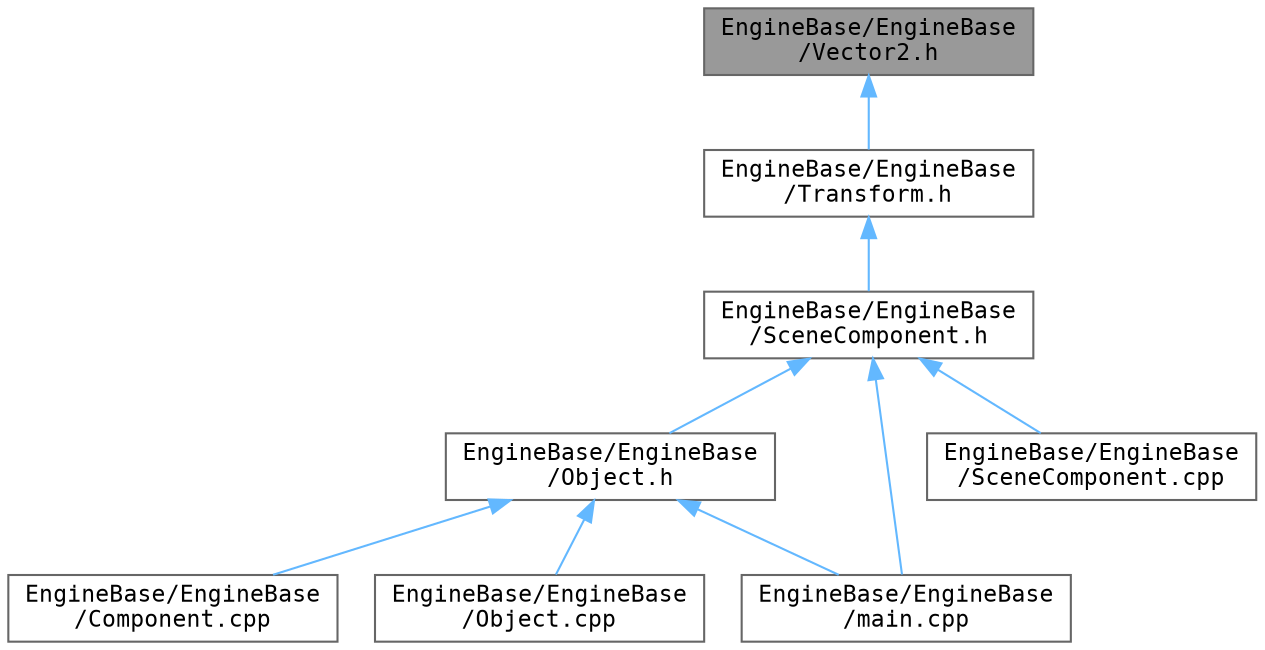 digraph "EngineBase/EngineBase/Vector2.h"
{
 // LATEX_PDF_SIZE
  bgcolor="transparent";
  edge [fontname=Consolas,fontsize=11,labelfontname=Helvetica,labelfontsize=10];
  node [fontname=Consolas,fontsize=11,shape=box,height=0.2,width=0.4];
  Node1 [id="Node000001",label="EngineBase/EngineBase\l/Vector2.h",height=0.2,width=0.4,color="gray40", fillcolor="grey60", style="filled", fontcolor="black",tooltip="2Dベクトルを表す構造体となる"];
  Node1 -> Node2 [id="edge1_Node000001_Node000002",dir="back",color="steelblue1",style="solid",tooltip=" "];
  Node2 [id="Node000002",label="EngineBase/EngineBase\l/Transform.h",height=0.2,width=0.4,color="grey40", fillcolor="white", style="filled",URL="$_transform_8h.html",tooltip="位置、回転、スケールを表す構造体となる"];
  Node2 -> Node3 [id="edge2_Node000002_Node000003",dir="back",color="steelblue1",style="solid",tooltip=" "];
  Node3 [id="Node000003",label="EngineBase/EngineBase\l/SceneComponent.h",height=0.2,width=0.4,color="grey40", fillcolor="white", style="filled",URL="$_scene_component_8h.html",tooltip="シーンコンポーネントの基底クラスとなる"];
  Node3 -> Node4 [id="edge3_Node000003_Node000004",dir="back",color="steelblue1",style="solid",tooltip=" "];
  Node4 [id="Node000004",label="EngineBase/EngineBase\l/Object.h",height=0.2,width=0.4,color="grey40", fillcolor="white", style="filled",URL="$_object_8h.html",tooltip="オブジェクトの基底クラスとなる"];
  Node4 -> Node5 [id="edge4_Node000004_Node000005",dir="back",color="steelblue1",style="solid",tooltip=" "];
  Node5 [id="Node000005",label="EngineBase/EngineBase\l/Component.cpp",height=0.2,width=0.4,color="grey40", fillcolor="white", style="filled",URL="$_component_8cpp.html",tooltip=" "];
  Node4 -> Node6 [id="edge5_Node000004_Node000006",dir="back",color="steelblue1",style="solid",tooltip=" "];
  Node6 [id="Node000006",label="EngineBase/EngineBase\l/Object.cpp",height=0.2,width=0.4,color="grey40", fillcolor="white", style="filled",URL="$_object_8cpp.html",tooltip=" "];
  Node4 -> Node7 [id="edge6_Node000004_Node000007",dir="back",color="steelblue1",style="solid",tooltip=" "];
  Node7 [id="Node000007",label="EngineBase/EngineBase\l/main.cpp",height=0.2,width=0.4,color="grey40", fillcolor="white", style="filled",URL="$main_8cpp.html",tooltip=" "];
  Node3 -> Node8 [id="edge7_Node000003_Node000008",dir="back",color="steelblue1",style="solid",tooltip=" "];
  Node8 [id="Node000008",label="EngineBase/EngineBase\l/SceneComponent.cpp",height=0.2,width=0.4,color="grey40", fillcolor="white", style="filled",URL="$_scene_component_8cpp.html",tooltip=" "];
  Node3 -> Node7 [id="edge8_Node000003_Node000007",dir="back",color="steelblue1",style="solid",tooltip=" "];
}
